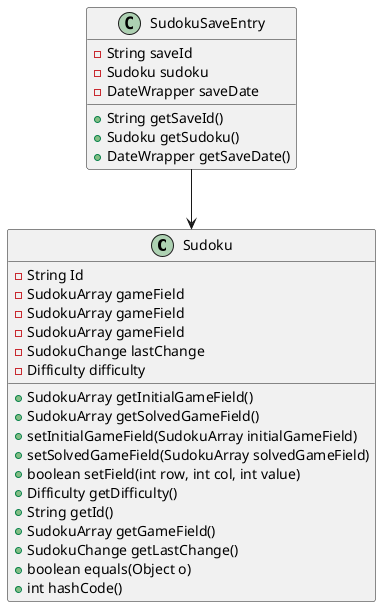 @startuml
class Sudoku{
-String Id
-SudokuArray gameField
-SudokuArray gameField
-SudokuArray gameField
-SudokuChange lastChange
-Difficulty difficulty
+SudokuArray getInitialGameField()
+SudokuArray getSolvedGameField()
+setInitialGameField(SudokuArray initialGameField)
+setSolvedGameField(SudokuArray solvedGameField)
+boolean setField(int row, int col, int value)
+Difficulty getDifficulty()
+String getId()
+SudokuArray getGameField()
+SudokuChange getLastChange()
+boolean equals(Object o)
+int hashCode()
}

class SudokuSaveEntry {
   - String saveId
   - Sudoku sudoku
   - DateWrapper saveDate
   + String getSaveId()
   + Sudoku getSudoku()
   + DateWrapper getSaveDate()
}

SudokuSaveEntry-->Sudoku
@enduml